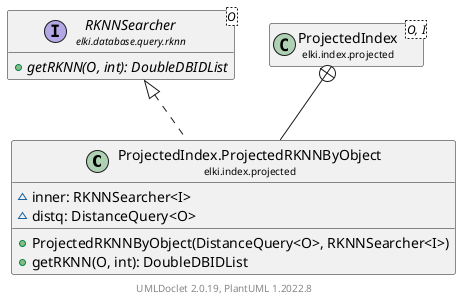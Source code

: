 @startuml
    remove .*\.(Instance|Par|Parameterizer|Factory)$
    set namespaceSeparator none
    hide empty fields
    hide empty methods

    class "<size:14>ProjectedIndex.ProjectedRKNNByObject\n<size:10>elki.index.projected" as elki.index.projected.ProjectedIndex.ProjectedRKNNByObject [[ProjectedIndex.ProjectedRKNNByObject.html]] {
        ~inner: RKNNSearcher<​I>
        ~distq: DistanceQuery<O>
        +ProjectedRKNNByObject(DistanceQuery<O>, RKNNSearcher<​I>)
        +getRKNN(O, int): DoubleDBIDList
    }

    interface "<size:14>RKNNSearcher\n<size:10>elki.database.query.rknn" as elki.database.query.rknn.RKNNSearcher<O> [[../../database/query/rknn/RKNNSearcher.html]] {
        {abstract} +getRKNN(O, int): DoubleDBIDList
    }
    class "<size:14>ProjectedIndex\n<size:10>elki.index.projected" as elki.index.projected.ProjectedIndex<O, I> [[ProjectedIndex.html]]

    elki.database.query.rknn.RKNNSearcher <|.. elki.index.projected.ProjectedIndex.ProjectedRKNNByObject
    elki.index.projected.ProjectedIndex +-- elki.index.projected.ProjectedIndex.ProjectedRKNNByObject

    center footer UMLDoclet 2.0.19, PlantUML 1.2022.8
@enduml

